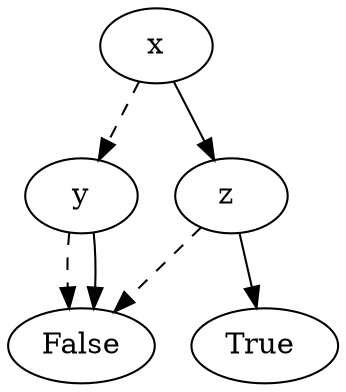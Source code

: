digraph{
    graph [margin=0];2846281363888[label=x]2846281364368[label="y"]
2846281363888 -> 2846281364368  [style=dashed]
2846281365328[label="False"]
2846281364368 -> 2846281365328 [style=dashed]
2846281365328[label="False "]
2846281364368 -> 2846281365328
2846332636208[label="z "]
2846281363888 -> 2846332636208 
2846281365328[label="False"]
2846332636208 -> 2846281365328 [style=dashed]
2846281366448[label="True "]
2846332636208 -> 2846281366448
}
